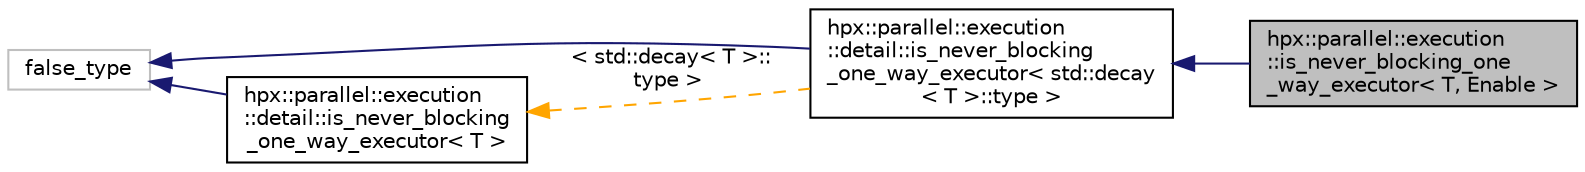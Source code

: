 digraph "hpx::parallel::execution::is_never_blocking_one_way_executor&lt; T, Enable &gt;"
{
  edge [fontname="Helvetica",fontsize="10",labelfontname="Helvetica",labelfontsize="10"];
  node [fontname="Helvetica",fontsize="10",shape=record];
  rankdir="LR";
  Node6 [label="hpx::parallel::execution\l::is_never_blocking_one\l_way_executor\< T, Enable \>",height=0.2,width=0.4,color="black", fillcolor="grey75", style="filled", fontcolor="black"];
  Node7 -> Node6 [dir="back",color="midnightblue",fontsize="10",style="solid",fontname="Helvetica"];
  Node7 [label="hpx::parallel::execution\l::detail::is_never_blocking\l_one_way_executor\< std::decay\l\< T \>::type \>",height=0.2,width=0.4,color="black", fillcolor="white", style="filled",URL="$d7/d0a/structhpx_1_1parallel_1_1execution_1_1detail_1_1is__never__blocking__one__way__executor.html"];
  Node8 -> Node7 [dir="back",color="midnightblue",fontsize="10",style="solid",fontname="Helvetica"];
  Node8 [label="false_type",height=0.2,width=0.4,color="grey75", fillcolor="white", style="filled"];
  Node9 -> Node7 [dir="back",color="orange",fontsize="10",style="dashed",label=" \< std::decay\< T \>::\ltype \>" ,fontname="Helvetica"];
  Node9 [label="hpx::parallel::execution\l::detail::is_never_blocking\l_one_way_executor\< T \>",height=0.2,width=0.4,color="black", fillcolor="white", style="filled",URL="$d7/d0a/structhpx_1_1parallel_1_1execution_1_1detail_1_1is__never__blocking__one__way__executor.html"];
  Node8 -> Node9 [dir="back",color="midnightblue",fontsize="10",style="solid",fontname="Helvetica"];
}
